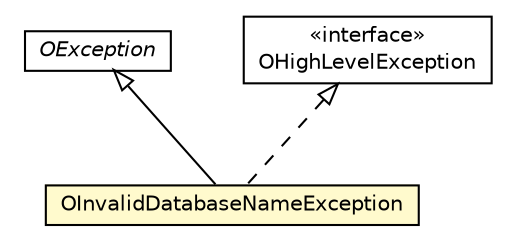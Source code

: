 #!/usr/local/bin/dot
#
# Class diagram 
# Generated by UMLGraph version R5_6-24-gf6e263 (http://www.umlgraph.org/)
#

digraph G {
	edge [fontname="Helvetica",fontsize=10,labelfontname="Helvetica",labelfontsize=10];
	node [fontname="Helvetica",fontsize=10,shape=plaintext];
	nodesep=0.25;
	ranksep=0.5;
	// com.orientechnologies.common.exception.OException
	c4159673 [label=<<table title="com.orientechnologies.common.exception.OException" border="0" cellborder="1" cellspacing="0" cellpadding="2" port="p" href="../../../common/exception/OException.html">
		<tr><td><table border="0" cellspacing="0" cellpadding="1">
<tr><td align="center" balign="center"><font face="Helvetica-Oblique"> OException </font></td></tr>
		</table></td></tr>
		</table>>, URL="../../../common/exception/OException.html", fontname="Helvetica", fontcolor="black", fontsize=10.0];
	// com.orientechnologies.common.exception.OHighLevelException
	c4159676 [label=<<table title="com.orientechnologies.common.exception.OHighLevelException" border="0" cellborder="1" cellspacing="0" cellpadding="2" port="p" href="../../../common/exception/OHighLevelException.html">
		<tr><td><table border="0" cellspacing="0" cellpadding="1">
<tr><td align="center" balign="center"> &#171;interface&#187; </td></tr>
<tr><td align="center" balign="center"> OHighLevelException </td></tr>
		</table></td></tr>
		</table>>, URL="../../../common/exception/OHighLevelException.html", fontname="Helvetica", fontcolor="black", fontsize=10.0];
	// com.orientechnologies.orient.core.exception.OInvalidDatabaseNameException
	c4161172 [label=<<table title="com.orientechnologies.orient.core.exception.OInvalidDatabaseNameException" border="0" cellborder="1" cellspacing="0" cellpadding="2" port="p" bgcolor="lemonChiffon" href="./OInvalidDatabaseNameException.html">
		<tr><td><table border="0" cellspacing="0" cellpadding="1">
<tr><td align="center" balign="center"> OInvalidDatabaseNameException </td></tr>
		</table></td></tr>
		</table>>, URL="./OInvalidDatabaseNameException.html", fontname="Helvetica", fontcolor="black", fontsize=10.0];
	//com.orientechnologies.orient.core.exception.OInvalidDatabaseNameException extends com.orientechnologies.common.exception.OException
	c4159673:p -> c4161172:p [dir=back,arrowtail=empty];
	//com.orientechnologies.orient.core.exception.OInvalidDatabaseNameException implements com.orientechnologies.common.exception.OHighLevelException
	c4159676:p -> c4161172:p [dir=back,arrowtail=empty,style=dashed];
}

